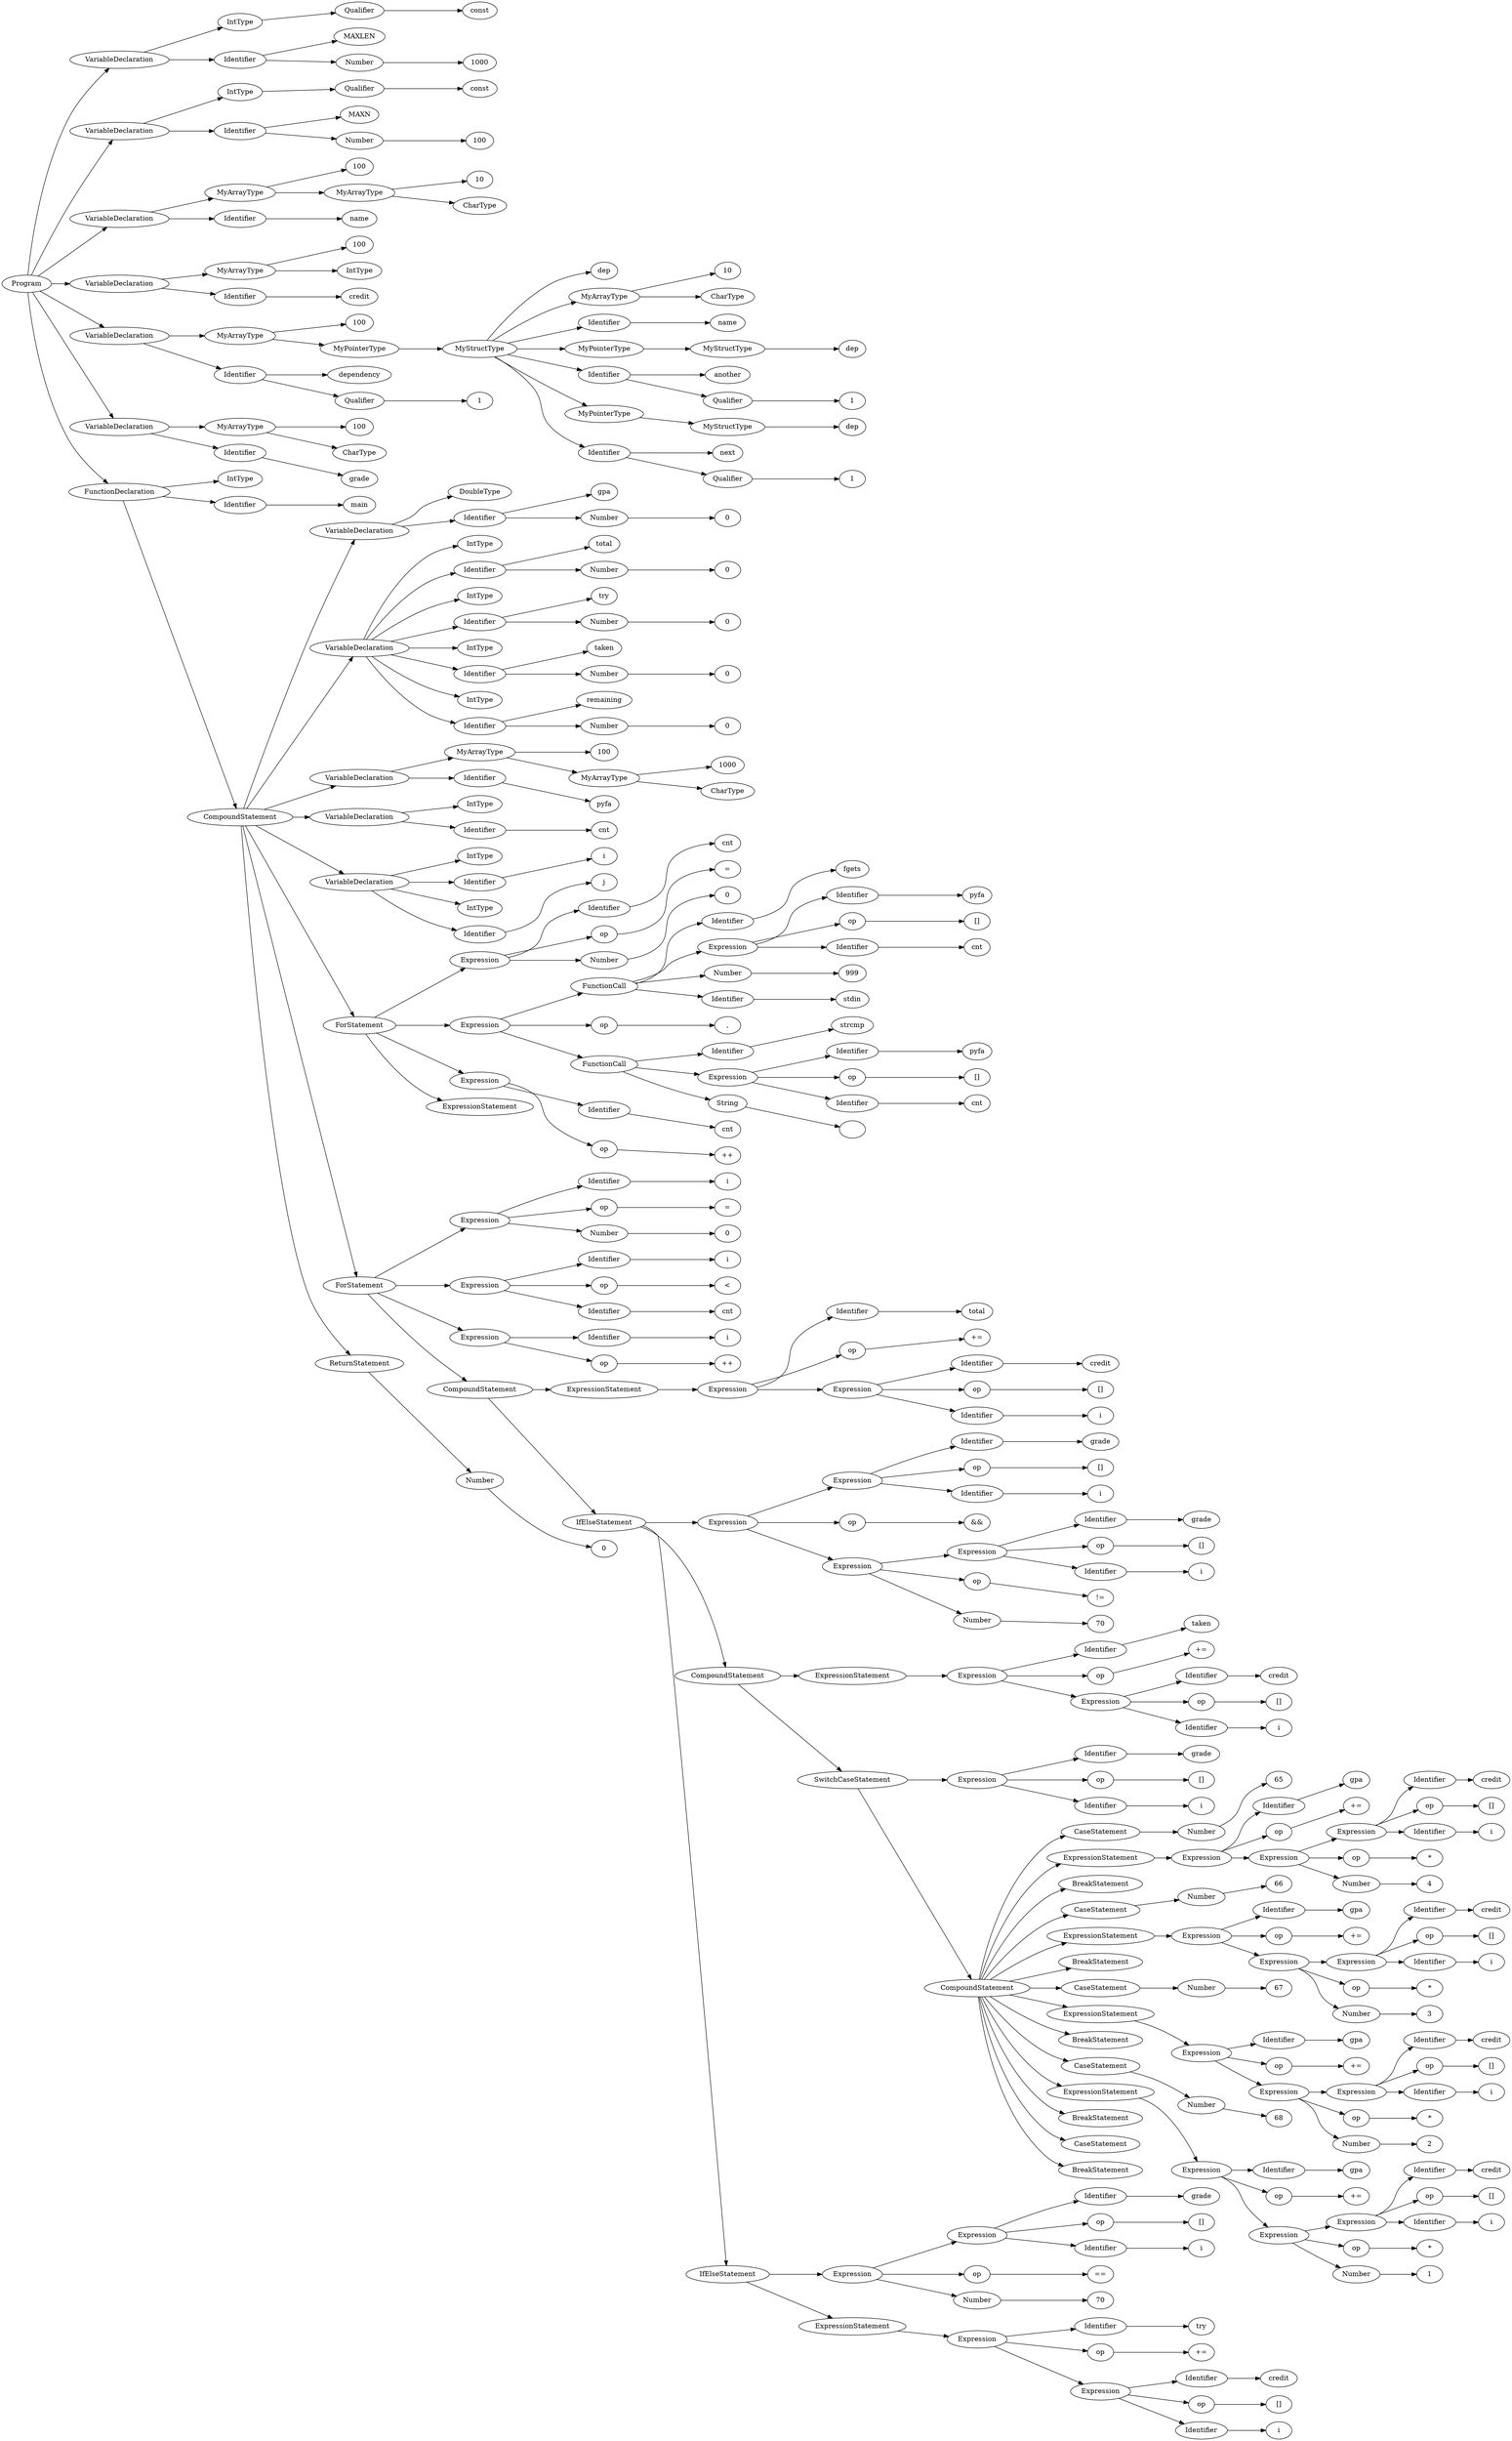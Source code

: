 // Visualization of the Abstract Syntax Tree
digraph AST {
	graph [rankdir=LR]
	Program [label=Program]
	VariableDeclaration [label=VariableDeclaration]
	Program -> VariableDeclaration
	IntType [label=IntType]
	VariableDeclaration -> IntType
	Qualifier [label=Qualifier]
	IntType -> Qualifier
	const [label=const]
	Qualifier -> const
	Identifier [label=Identifier]
	VariableDeclaration -> Identifier
	MAXLEN [label=MAXLEN]
	Identifier -> MAXLEN
	Number [label=Number]
	Identifier -> Number
	1000 [label=1000]
	Number -> 1000
	VariableDeclaration9 [label=VariableDeclaration]
	Program -> VariableDeclaration9
	IntType10 [label=IntType]
	VariableDeclaration9 -> IntType10
	Qualifier11 [label=Qualifier]
	IntType10 -> Qualifier11
	const12 [label=const]
	Qualifier11 -> const12
	Identifier13 [label=Identifier]
	VariableDeclaration9 -> Identifier13
	MAXN [label=MAXN]
	Identifier13 -> MAXN
	Number15 [label=Number]
	Identifier13 -> Number15
	100 [label=100]
	Number15 -> 100
	VariableDeclaration17 [label=VariableDeclaration]
	Program -> VariableDeclaration17
	MyArrayType [label=MyArrayType]
	VariableDeclaration17 -> MyArrayType
	10019 [label=100]
	MyArrayType -> 10019
	MyArrayType20 [label=MyArrayType]
	MyArrayType -> MyArrayType20
	10 [label=10]
	MyArrayType20 -> 10
	CharType [label=CharType]
	MyArrayType20 -> CharType
	Identifier23 [label=Identifier]
	VariableDeclaration17 -> Identifier23
	name [label=name]
	Identifier23 -> name
	VariableDeclaration25 [label=VariableDeclaration]
	Program -> VariableDeclaration25
	MyArrayType26 [label=MyArrayType]
	VariableDeclaration25 -> MyArrayType26
	10027 [label=100]
	MyArrayType26 -> 10027
	IntType28 [label=IntType]
	MyArrayType26 -> IntType28
	Identifier29 [label=Identifier]
	VariableDeclaration25 -> Identifier29
	credit [label=credit]
	Identifier29 -> credit
	VariableDeclaration31 [label=VariableDeclaration]
	Program -> VariableDeclaration31
	MyArrayType32 [label=MyArrayType]
	VariableDeclaration31 -> MyArrayType32
	10033 [label=100]
	MyArrayType32 -> 10033
	MyPointerType [label=MyPointerType]
	MyArrayType32 -> MyPointerType
	MyStructType [label=MyStructType]
	MyPointerType -> MyStructType
	dep [label=dep]
	MyStructType -> dep
	MyArrayType37 [label=MyArrayType]
	MyStructType -> MyArrayType37
	1038 [label=10]
	MyArrayType37 -> 1038
	CharType39 [label=CharType]
	MyArrayType37 -> CharType39
	Identifier40 [label=Identifier]
	MyStructType -> Identifier40
	name41 [label=name]
	Identifier40 -> name41
	MyPointerType42 [label=MyPointerType]
	MyStructType -> MyPointerType42
	MyStructType43 [label=MyStructType]
	MyPointerType42 -> MyStructType43
	dep44 [label=dep]
	MyStructType43 -> dep44
	Identifier45 [label=Identifier]
	MyStructType -> Identifier45
	another [label=another]
	Identifier45 -> another
	Qualifier47 [label=Qualifier]
	Identifier45 -> Qualifier47
	1 [label=1]
	Qualifier47 -> 1
	MyPointerType49 [label=MyPointerType]
	MyStructType -> MyPointerType49
	MyStructType50 [label=MyStructType]
	MyPointerType49 -> MyStructType50
	dep51 [label=dep]
	MyStructType50 -> dep51
	Identifier52 [label=Identifier]
	MyStructType -> Identifier52
	next [label=next]
	Identifier52 -> next
	Qualifier54 [label=Qualifier]
	Identifier52 -> Qualifier54
	155 [label=1]
	Qualifier54 -> 155
	Identifier56 [label=Identifier]
	VariableDeclaration31 -> Identifier56
	dependency [label=dependency]
	Identifier56 -> dependency
	Qualifier58 [label=Qualifier]
	Identifier56 -> Qualifier58
	159 [label=1]
	Qualifier58 -> 159
	VariableDeclaration60 [label=VariableDeclaration]
	Program -> VariableDeclaration60
	MyArrayType61 [label=MyArrayType]
	VariableDeclaration60 -> MyArrayType61
	10062 [label=100]
	MyArrayType61 -> 10062
	CharType63 [label=CharType]
	MyArrayType61 -> CharType63
	Identifier64 [label=Identifier]
	VariableDeclaration60 -> Identifier64
	grade [label=grade]
	Identifier64 -> grade
	FunctionDeclaration [label=FunctionDeclaration]
	Program -> FunctionDeclaration
	IntType67 [label=IntType]
	FunctionDeclaration -> IntType67
	Identifier68 [label=Identifier]
	FunctionDeclaration -> Identifier68
	main [label=main]
	Identifier68 -> main
	CompoundStatement [label=CompoundStatement]
	FunctionDeclaration -> CompoundStatement
	VariableDeclaration71 [label=VariableDeclaration]
	CompoundStatement -> VariableDeclaration71
	DoubleType [label=DoubleType]
	VariableDeclaration71 -> DoubleType
	Identifier73 [label=Identifier]
	VariableDeclaration71 -> Identifier73
	gpa [label=gpa]
	Identifier73 -> gpa
	Number75 [label=Number]
	Identifier73 -> Number75
	0 [label=0]
	Number75 -> 0
	VariableDeclaration77 [label=VariableDeclaration]
	CompoundStatement -> VariableDeclaration77
	IntType78 [label=IntType]
	VariableDeclaration77 -> IntType78
	Identifier79 [label=Identifier]
	VariableDeclaration77 -> Identifier79
	total [label=total]
	Identifier79 -> total
	Number81 [label=Number]
	Identifier79 -> Number81
	082 [label=0]
	Number81 -> 082
	IntType83 [label=IntType]
	VariableDeclaration77 -> IntType83
	Identifier84 [label=Identifier]
	VariableDeclaration77 -> Identifier84
	try [label=try]
	Identifier84 -> try
	Number86 [label=Number]
	Identifier84 -> Number86
	087 [label=0]
	Number86 -> 087
	IntType88 [label=IntType]
	VariableDeclaration77 -> IntType88
	Identifier89 [label=Identifier]
	VariableDeclaration77 -> Identifier89
	taken [label=taken]
	Identifier89 -> taken
	Number91 [label=Number]
	Identifier89 -> Number91
	092 [label=0]
	Number91 -> 092
	IntType93 [label=IntType]
	VariableDeclaration77 -> IntType93
	Identifier94 [label=Identifier]
	VariableDeclaration77 -> Identifier94
	remaining [label=remaining]
	Identifier94 -> remaining
	Number96 [label=Number]
	Identifier94 -> Number96
	097 [label=0]
	Number96 -> 097
	VariableDeclaration98 [label=VariableDeclaration]
	CompoundStatement -> VariableDeclaration98
	MyArrayType99 [label=MyArrayType]
	VariableDeclaration98 -> MyArrayType99
	100100 [label=100]
	MyArrayType99 -> 100100
	MyArrayType101 [label=MyArrayType]
	MyArrayType99 -> MyArrayType101
	1000102 [label=1000]
	MyArrayType101 -> 1000102
	CharType103 [label=CharType]
	MyArrayType101 -> CharType103
	Identifier104 [label=Identifier]
	VariableDeclaration98 -> Identifier104
	pyfa [label=pyfa]
	Identifier104 -> pyfa
	VariableDeclaration106 [label=VariableDeclaration]
	CompoundStatement -> VariableDeclaration106
	IntType107 [label=IntType]
	VariableDeclaration106 -> IntType107
	Identifier108 [label=Identifier]
	VariableDeclaration106 -> Identifier108
	cnt [label=cnt]
	Identifier108 -> cnt
	VariableDeclaration110 [label=VariableDeclaration]
	CompoundStatement -> VariableDeclaration110
	IntType111 [label=IntType]
	VariableDeclaration110 -> IntType111
	Identifier112 [label=Identifier]
	VariableDeclaration110 -> Identifier112
	i [label=i]
	Identifier112 -> i
	IntType114 [label=IntType]
	VariableDeclaration110 -> IntType114
	Identifier115 [label=Identifier]
	VariableDeclaration110 -> Identifier115
	j [label=j]
	Identifier115 -> j
	ForStatement [label=ForStatement]
	CompoundStatement -> ForStatement
	Expression [label=Expression]
	ForStatement -> Expression
	Identifier119 [label=Identifier]
	Expression -> Identifier119
	cnt120 [label=cnt]
	Identifier119 -> cnt120
	op [label=op]
	Expression -> op
	"=" [label="="]
	op -> "="
	Number123 [label=Number]
	Expression -> Number123
	0124 [label=0]
	Number123 -> 0124
	Expression125 [label=Expression]
	ForStatement -> Expression125
	FunctionCall [label=FunctionCall]
	Expression125 -> FunctionCall
	Identifier127 [label=Identifier]
	FunctionCall -> Identifier127
	fgets [label=fgets]
	Identifier127 -> fgets
	Expression129 [label=Expression]
	FunctionCall -> Expression129
	Identifier130 [label=Identifier]
	Expression129 -> Identifier130
	pyfa131 [label=pyfa]
	Identifier130 -> pyfa131
	op132 [label=op]
	Expression129 -> op132
	"[]" [label="[]"]
	op132 -> "[]"
	Identifier134 [label=Identifier]
	Expression129 -> Identifier134
	cnt135 [label=cnt]
	Identifier134 -> cnt135
	Number136 [label=Number]
	FunctionCall -> Number136
	999 [label=999]
	Number136 -> 999
	Identifier138 [label=Identifier]
	FunctionCall -> Identifier138
	stdin [label=stdin]
	Identifier138 -> stdin
	op140 [label=op]
	Expression125 -> op140
	"," [label=","]
	op140 -> ","
	FunctionCall142 [label=FunctionCall]
	Expression125 -> FunctionCall142
	Identifier143 [label=Identifier]
	FunctionCall142 -> Identifier143
	strcmp [label=strcmp]
	Identifier143 -> strcmp
	Expression145 [label=Expression]
	FunctionCall142 -> Expression145
	Identifier146 [label=Identifier]
	Expression145 -> Identifier146
	pyfa147 [label=pyfa]
	Identifier146 -> pyfa147
	op148 [label=op]
	Expression145 -> op148
	"[]149" [label="[]"]
	op148 -> "[]149"
	Identifier150 [label=Identifier]
	Expression145 -> Identifier150
	cnt151 [label=cnt]
	Identifier150 -> cnt151
	String [label=String]
	FunctionCall142 -> String
	"\n" [label="\n"]
	String -> "\n"
	Expression154 [label=Expression]
	ForStatement -> Expression154
	Identifier155 [label=Identifier]
	Expression154 -> Identifier155
	cnt156 [label=cnt]
	Identifier155 -> cnt156
	op157 [label=op]
	Expression154 -> op157
	"++" [label="++"]
	op157 -> "++"
	ExpressionStatement [label=ExpressionStatement]
	ForStatement -> ExpressionStatement
	ForStatement160 [label=ForStatement]
	CompoundStatement -> ForStatement160
	Expression161 [label=Expression]
	ForStatement160 -> Expression161
	Identifier162 [label=Identifier]
	Expression161 -> Identifier162
	i163 [label=i]
	Identifier162 -> i163
	op164 [label=op]
	Expression161 -> op164
	"=165" [label="="]
	op164 -> "=165"
	Number166 [label=Number]
	Expression161 -> Number166
	0167 [label=0]
	Number166 -> 0167
	Expression168 [label=Expression]
	ForStatement160 -> Expression168
	Identifier169 [label=Identifier]
	Expression168 -> Identifier169
	i170 [label=i]
	Identifier169 -> i170
	op171 [label=op]
	Expression168 -> op171
	"<" [label="<"]
	op171 -> "<"
	Identifier173 [label=Identifier]
	Expression168 -> Identifier173
	cnt174 [label=cnt]
	Identifier173 -> cnt174
	Expression175 [label=Expression]
	ForStatement160 -> Expression175
	Identifier176 [label=Identifier]
	Expression175 -> Identifier176
	i177 [label=i]
	Identifier176 -> i177
	op178 [label=op]
	Expression175 -> op178
	"++179" [label="++"]
	op178 -> "++179"
	CompoundStatement180 [label=CompoundStatement]
	ForStatement160 -> CompoundStatement180
	ExpressionStatement181 [label=ExpressionStatement]
	CompoundStatement180 -> ExpressionStatement181
	Expression182 [label=Expression]
	ExpressionStatement181 -> Expression182
	Identifier183 [label=Identifier]
	Expression182 -> Identifier183
	total184 [label=total]
	Identifier183 -> total184
	op185 [label=op]
	Expression182 -> op185
	"+=" [label="+="]
	op185 -> "+="
	Expression187 [label=Expression]
	Expression182 -> Expression187
	Identifier188 [label=Identifier]
	Expression187 -> Identifier188
	credit189 [label=credit]
	Identifier188 -> credit189
	op190 [label=op]
	Expression187 -> op190
	"[]191" [label="[]"]
	op190 -> "[]191"
	Identifier192 [label=Identifier]
	Expression187 -> Identifier192
	i193 [label=i]
	Identifier192 -> i193
	IfElseStatement [label=IfElseStatement]
	CompoundStatement180 -> IfElseStatement
	Expression195 [label=Expression]
	IfElseStatement -> Expression195
	Expression196 [label=Expression]
	Expression195 -> Expression196
	Identifier197 [label=Identifier]
	Expression196 -> Identifier197
	grade198 [label=grade]
	Identifier197 -> grade198
	op199 [label=op]
	Expression196 -> op199
	"[]200" [label="[]"]
	op199 -> "[]200"
	Identifier201 [label=Identifier]
	Expression196 -> Identifier201
	i202 [label=i]
	Identifier201 -> i202
	op203 [label=op]
	Expression195 -> op203
	"&&" [label="&&"]
	op203 -> "&&"
	Expression205 [label=Expression]
	Expression195 -> Expression205
	Expression206 [label=Expression]
	Expression205 -> Expression206
	Identifier207 [label=Identifier]
	Expression206 -> Identifier207
	grade208 [label=grade]
	Identifier207 -> grade208
	op209 [label=op]
	Expression206 -> op209
	"[]210" [label="[]"]
	op209 -> "[]210"
	Identifier211 [label=Identifier]
	Expression206 -> Identifier211
	i212 [label=i]
	Identifier211 -> i212
	op213 [label=op]
	Expression205 -> op213
	"!=" [label="!="]
	op213 -> "!="
	Number215 [label=Number]
	Expression205 -> Number215
	70 [label=70]
	Number215 -> 70
	CompoundStatement217 [label=CompoundStatement]
	IfElseStatement -> CompoundStatement217
	ExpressionStatement218 [label=ExpressionStatement]
	CompoundStatement217 -> ExpressionStatement218
	Expression219 [label=Expression]
	ExpressionStatement218 -> Expression219
	Identifier220 [label=Identifier]
	Expression219 -> Identifier220
	taken221 [label=taken]
	Identifier220 -> taken221
	op222 [label=op]
	Expression219 -> op222
	"+=223" [label="+="]
	op222 -> "+=223"
	Expression224 [label=Expression]
	Expression219 -> Expression224
	Identifier225 [label=Identifier]
	Expression224 -> Identifier225
	credit226 [label=credit]
	Identifier225 -> credit226
	op227 [label=op]
	Expression224 -> op227
	"[]228" [label="[]"]
	op227 -> "[]228"
	Identifier229 [label=Identifier]
	Expression224 -> Identifier229
	i230 [label=i]
	Identifier229 -> i230
	SwitchCaseStatement [label=SwitchCaseStatement]
	CompoundStatement217 -> SwitchCaseStatement
	Expression232 [label=Expression]
	SwitchCaseStatement -> Expression232
	Identifier233 [label=Identifier]
	Expression232 -> Identifier233
	grade234 [label=grade]
	Identifier233 -> grade234
	op235 [label=op]
	Expression232 -> op235
	"[]236" [label="[]"]
	op235 -> "[]236"
	Identifier237 [label=Identifier]
	Expression232 -> Identifier237
	i238 [label=i]
	Identifier237 -> i238
	CompoundStatement239 [label=CompoundStatement]
	SwitchCaseStatement -> CompoundStatement239
	CaseStatement [label=CaseStatement]
	CompoundStatement239 -> CaseStatement
	Number241 [label=Number]
	CaseStatement -> Number241
	65 [label=65]
	Number241 -> 65
	ExpressionStatement243 [label=ExpressionStatement]
	CompoundStatement239 -> ExpressionStatement243
	Expression244 [label=Expression]
	ExpressionStatement243 -> Expression244
	Identifier245 [label=Identifier]
	Expression244 -> Identifier245
	gpa246 [label=gpa]
	Identifier245 -> gpa246
	op247 [label=op]
	Expression244 -> op247
	"+=248" [label="+="]
	op247 -> "+=248"
	Expression249 [label=Expression]
	Expression244 -> Expression249
	Expression250 [label=Expression]
	Expression249 -> Expression250
	Identifier251 [label=Identifier]
	Expression250 -> Identifier251
	credit252 [label=credit]
	Identifier251 -> credit252
	op253 [label=op]
	Expression250 -> op253
	"[]254" [label="[]"]
	op253 -> "[]254"
	Identifier255 [label=Identifier]
	Expression250 -> Identifier255
	i256 [label=i]
	Identifier255 -> i256
	op257 [label=op]
	Expression249 -> op257
	"*" [label="*"]
	op257 -> "*"
	Number259 [label=Number]
	Expression249 -> Number259
	4 [label=4]
	Number259 -> 4
	BreakStatement [label=BreakStatement]
	CompoundStatement239 -> BreakStatement
	CaseStatement262 [label=CaseStatement]
	CompoundStatement239 -> CaseStatement262
	Number263 [label=Number]
	CaseStatement262 -> Number263
	66 [label=66]
	Number263 -> 66
	ExpressionStatement265 [label=ExpressionStatement]
	CompoundStatement239 -> ExpressionStatement265
	Expression266 [label=Expression]
	ExpressionStatement265 -> Expression266
	Identifier267 [label=Identifier]
	Expression266 -> Identifier267
	gpa268 [label=gpa]
	Identifier267 -> gpa268
	op269 [label=op]
	Expression266 -> op269
	"+=270" [label="+="]
	op269 -> "+=270"
	Expression271 [label=Expression]
	Expression266 -> Expression271
	Expression272 [label=Expression]
	Expression271 -> Expression272
	Identifier273 [label=Identifier]
	Expression272 -> Identifier273
	credit274 [label=credit]
	Identifier273 -> credit274
	op275 [label=op]
	Expression272 -> op275
	"[]276" [label="[]"]
	op275 -> "[]276"
	Identifier277 [label=Identifier]
	Expression272 -> Identifier277
	i278 [label=i]
	Identifier277 -> i278
	op279 [label=op]
	Expression271 -> op279
	"*280" [label="*"]
	op279 -> "*280"
	Number281 [label=Number]
	Expression271 -> Number281
	3 [label=3]
	Number281 -> 3
	BreakStatement283 [label=BreakStatement]
	CompoundStatement239 -> BreakStatement283
	CaseStatement284 [label=CaseStatement]
	CompoundStatement239 -> CaseStatement284
	Number285 [label=Number]
	CaseStatement284 -> Number285
	67 [label=67]
	Number285 -> 67
	ExpressionStatement287 [label=ExpressionStatement]
	CompoundStatement239 -> ExpressionStatement287
	Expression288 [label=Expression]
	ExpressionStatement287 -> Expression288
	Identifier289 [label=Identifier]
	Expression288 -> Identifier289
	gpa290 [label=gpa]
	Identifier289 -> gpa290
	op291 [label=op]
	Expression288 -> op291
	"+=292" [label="+="]
	op291 -> "+=292"
	Expression293 [label=Expression]
	Expression288 -> Expression293
	Expression294 [label=Expression]
	Expression293 -> Expression294
	Identifier295 [label=Identifier]
	Expression294 -> Identifier295
	credit296 [label=credit]
	Identifier295 -> credit296
	op297 [label=op]
	Expression294 -> op297
	"[]298" [label="[]"]
	op297 -> "[]298"
	Identifier299 [label=Identifier]
	Expression294 -> Identifier299
	i300 [label=i]
	Identifier299 -> i300
	op301 [label=op]
	Expression293 -> op301
	"*302" [label="*"]
	op301 -> "*302"
	Number303 [label=Number]
	Expression293 -> Number303
	2 [label=2]
	Number303 -> 2
	BreakStatement305 [label=BreakStatement]
	CompoundStatement239 -> BreakStatement305
	CaseStatement306 [label=CaseStatement]
	CompoundStatement239 -> CaseStatement306
	Number307 [label=Number]
	CaseStatement306 -> Number307
	68 [label=68]
	Number307 -> 68
	ExpressionStatement309 [label=ExpressionStatement]
	CompoundStatement239 -> ExpressionStatement309
	Expression310 [label=Expression]
	ExpressionStatement309 -> Expression310
	Identifier311 [label=Identifier]
	Expression310 -> Identifier311
	gpa312 [label=gpa]
	Identifier311 -> gpa312
	op313 [label=op]
	Expression310 -> op313
	"+=314" [label="+="]
	op313 -> "+=314"
	Expression315 [label=Expression]
	Expression310 -> Expression315
	Expression316 [label=Expression]
	Expression315 -> Expression316
	Identifier317 [label=Identifier]
	Expression316 -> Identifier317
	credit318 [label=credit]
	Identifier317 -> credit318
	op319 [label=op]
	Expression316 -> op319
	"[]320" [label="[]"]
	op319 -> "[]320"
	Identifier321 [label=Identifier]
	Expression316 -> Identifier321
	i322 [label=i]
	Identifier321 -> i322
	op323 [label=op]
	Expression315 -> op323
	"*324" [label="*"]
	op323 -> "*324"
	Number325 [label=Number]
	Expression315 -> Number325
	1326 [label=1]
	Number325 -> 1326
	BreakStatement327 [label=BreakStatement]
	CompoundStatement239 -> BreakStatement327
	CaseStatement328 [label=CaseStatement]
	CompoundStatement239 -> CaseStatement328
	BreakStatement329 [label=BreakStatement]
	CompoundStatement239 -> BreakStatement329
	IfElseStatement330 [label=IfElseStatement]
	IfElseStatement -> IfElseStatement330
	Expression331 [label=Expression]
	IfElseStatement330 -> Expression331
	Expression332 [label=Expression]
	Expression331 -> Expression332
	Identifier333 [label=Identifier]
	Expression332 -> Identifier333
	grade334 [label=grade]
	Identifier333 -> grade334
	op335 [label=op]
	Expression332 -> op335
	"[]336" [label="[]"]
	op335 -> "[]336"
	Identifier337 [label=Identifier]
	Expression332 -> Identifier337
	i338 [label=i]
	Identifier337 -> i338
	op339 [label=op]
	Expression331 -> op339
	"==" [label="=="]
	op339 -> "=="
	Number341 [label=Number]
	Expression331 -> Number341
	70342 [label=70]
	Number341 -> 70342
	ExpressionStatement343 [label=ExpressionStatement]
	IfElseStatement330 -> ExpressionStatement343
	Expression344 [label=Expression]
	ExpressionStatement343 -> Expression344
	Identifier345 [label=Identifier]
	Expression344 -> Identifier345
	try346 [label=try]
	Identifier345 -> try346
	op347 [label=op]
	Expression344 -> op347
	"+=348" [label="+="]
	op347 -> "+=348"
	Expression349 [label=Expression]
	Expression344 -> Expression349
	Identifier350 [label=Identifier]
	Expression349 -> Identifier350
	credit351 [label=credit]
	Identifier350 -> credit351
	op352 [label=op]
	Expression349 -> op352
	"[]353" [label="[]"]
	op352 -> "[]353"
	Identifier354 [label=Identifier]
	Expression349 -> Identifier354
	i355 [label=i]
	Identifier354 -> i355
	ReturnStatement [label=ReturnStatement]
	CompoundStatement -> ReturnStatement
	Number357 [label=Number]
	ReturnStatement -> Number357
	0358 [label=0]
	Number357 -> 0358
}
